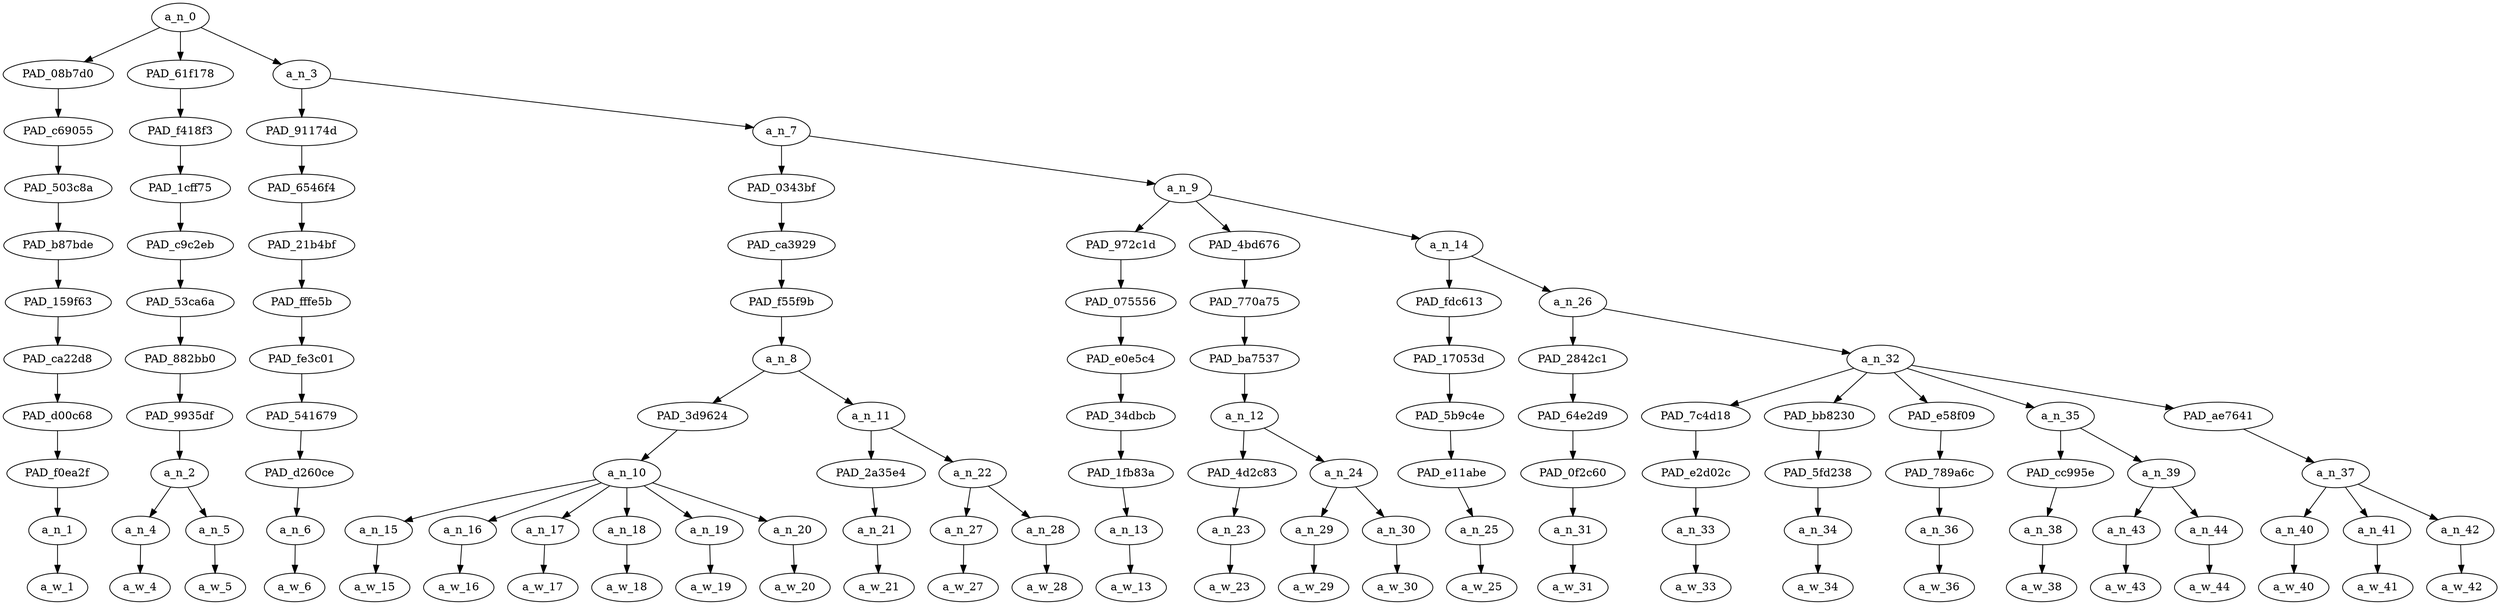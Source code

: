 strict digraph "" {
	a_n_0	[div_dir=-1,
		index=0,
		level=10,
		pos="3.0600694444444443,10!",
		text_span="[0, 1, 2, 3, 4, 5, 6, 7, 8, 9, 10, 11, 12, 13, 14, 15, 16, 17, 18, 19, 20, 21, 22, 23, 24, 25, 26, 27]",
		value=0.99999999];
	PAD_08b7d0	[div_dir=-1,
		index=0,
		level=9,
		pos="0.0,9!",
		text_span="[0]",
		value=0.02790931];
	a_n_0 -> PAD_08b7d0;
	PAD_61f178	[div_dir=-1,
		index=1,
		level=9,
		pos="1.5,9!",
		text_span="[1, 2]",
		value=0.09125780];
	a_n_0 -> PAD_61f178;
	a_n_3	[div_dir=-1,
		index=2,
		level=9,
		pos="7.680208333333334,9!",
		text_span="[3, 4, 5, 6, 7, 8, 9, 10, 11, 12, 13, 14, 15, 16, 17, 18, 19, 20, 21, 22, 23, 24, 25, 26, 27]",
		value=0.88073581];
	a_n_0 -> a_n_3;
	PAD_c69055	[div_dir=-1,
		index=0,
		level=8,
		pos="0.0,8!",
		text_span="[0]",
		value=0.02790931];
	PAD_08b7d0 -> PAD_c69055;
	PAD_503c8a	[div_dir=-1,
		index=0,
		level=7,
		pos="0.0,7!",
		text_span="[0]",
		value=0.02790931];
	PAD_c69055 -> PAD_503c8a;
	PAD_b87bde	[div_dir=-1,
		index=0,
		level=6,
		pos="0.0,6!",
		text_span="[0]",
		value=0.02790931];
	PAD_503c8a -> PAD_b87bde;
	PAD_159f63	[div_dir=-1,
		index=0,
		level=5,
		pos="0.0,5!",
		text_span="[0]",
		value=0.02790931];
	PAD_b87bde -> PAD_159f63;
	PAD_ca22d8	[div_dir=-1,
		index=0,
		level=4,
		pos="0.0,4!",
		text_span="[0]",
		value=0.02790931];
	PAD_159f63 -> PAD_ca22d8;
	PAD_d00c68	[div_dir=-1,
		index=0,
		level=3,
		pos="0.0,3!",
		text_span="[0]",
		value=0.02790931];
	PAD_ca22d8 -> PAD_d00c68;
	PAD_f0ea2f	[div_dir=-1,
		index=0,
		level=2,
		pos="0.0,2!",
		text_span="[0]",
		value=0.02790931];
	PAD_d00c68 -> PAD_f0ea2f;
	a_n_1	[div_dir=-1,
		index=0,
		level=1,
		pos="0.0,1!",
		text_span="[0]",
		value=0.02790931];
	PAD_f0ea2f -> a_n_1;
	a_w_1	[div_dir=0,
		index=0,
		level=0,
		pos="0,0!",
		text_span="[0]",
		value=and];
	a_n_1 -> a_w_1;
	PAD_f418f3	[div_dir=-1,
		index=1,
		level=8,
		pos="1.5,8!",
		text_span="[1, 2]",
		value=0.09125780];
	PAD_61f178 -> PAD_f418f3;
	PAD_1cff75	[div_dir=-1,
		index=1,
		level=7,
		pos="1.5,7!",
		text_span="[1, 2]",
		value=0.09125780];
	PAD_f418f3 -> PAD_1cff75;
	PAD_c9c2eb	[div_dir=-1,
		index=1,
		level=6,
		pos="1.5,6!",
		text_span="[1, 2]",
		value=0.09125780];
	PAD_1cff75 -> PAD_c9c2eb;
	PAD_53ca6a	[div_dir=-1,
		index=1,
		level=5,
		pos="1.5,5!",
		text_span="[1, 2]",
		value=0.09125780];
	PAD_c9c2eb -> PAD_53ca6a;
	PAD_882bb0	[div_dir=-1,
		index=1,
		level=4,
		pos="1.5,4!",
		text_span="[1, 2]",
		value=0.09125780];
	PAD_53ca6a -> PAD_882bb0;
	PAD_9935df	[div_dir=-1,
		index=1,
		level=3,
		pos="1.5,3!",
		text_span="[1, 2]",
		value=0.09125780];
	PAD_882bb0 -> PAD_9935df;
	a_n_2	[div_dir=-1,
		index=1,
		level=2,
		pos="1.5,2!",
		text_span="[1, 2]",
		value=0.09125780];
	PAD_9935df -> a_n_2;
	a_n_4	[div_dir=-1,
		index=1,
		level=1,
		pos="1.0,1!",
		text_span="[1]",
		value=0.03282557];
	a_n_2 -> a_n_4;
	a_n_5	[div_dir=-1,
		index=2,
		level=1,
		pos="2.0,1!",
		text_span="[2]",
		value=0.05829341];
	a_n_2 -> a_n_5;
	a_w_4	[div_dir=0,
		index=1,
		level=0,
		pos="1,0!",
		text_span="[1]",
		value=david];
	a_n_4 -> a_w_4;
	a_w_5	[div_dir=0,
		index=2,
		level=0,
		pos="2,0!",
		text_span="[2]",
		value=bowie];
	a_n_5 -> a_w_5;
	PAD_91174d	[div_dir=1,
		index=2,
		level=8,
		pos="3.0,8!",
		text_span="[3]",
		value=0.04174647];
	a_n_3 -> PAD_91174d;
	a_n_7	[div_dir=-1,
		index=3,
		level=8,
		pos="12.360416666666667,8!",
		text_span="[4, 5, 6, 7, 8, 9, 10, 11, 12, 13, 14, 15, 16, 17, 18, 19, 20, 21, 22, 23, 24, 25, 26, 27]",
		value=0.83893916];
	a_n_3 -> a_n_7;
	PAD_6546f4	[div_dir=1,
		index=2,
		level=7,
		pos="3.0,7!",
		text_span="[3]",
		value=0.04174647];
	PAD_91174d -> PAD_6546f4;
	PAD_21b4bf	[div_dir=1,
		index=2,
		level=6,
		pos="3.0,6!",
		text_span="[3]",
		value=0.04174647];
	PAD_6546f4 -> PAD_21b4bf;
	PAD_fffe5b	[div_dir=1,
		index=2,
		level=5,
		pos="3.0,5!",
		text_span="[3]",
		value=0.04174647];
	PAD_21b4bf -> PAD_fffe5b;
	PAD_fe3c01	[div_dir=1,
		index=2,
		level=4,
		pos="3.0,4!",
		text_span="[3]",
		value=0.04174647];
	PAD_fffe5b -> PAD_fe3c01;
	PAD_541679	[div_dir=1,
		index=2,
		level=3,
		pos="3.0,3!",
		text_span="[3]",
		value=0.04174647];
	PAD_fe3c01 -> PAD_541679;
	PAD_d260ce	[div_dir=1,
		index=2,
		level=2,
		pos="3.0,2!",
		text_span="[3]",
		value=0.04174647];
	PAD_541679 -> PAD_d260ce;
	a_n_6	[div_dir=1,
		index=3,
		level=1,
		pos="3.0,1!",
		text_span="[3]",
		value=0.04174647];
	PAD_d260ce -> a_n_6;
	a_w_6	[div_dir=0,
		index=3,
		level=0,
		pos="3,0!",
		text_span="[3]",
		value=allowed];
	a_n_6 -> a_w_6;
	PAD_0343bf	[div_dir=-1,
		index=3,
		level=7,
		pos="8.625,7!",
		text_span="[4, 5, 6, 7, 8, 9, 10, 11, 12]",
		value=0.51183951];
	a_n_7 -> PAD_0343bf;
	a_n_9	[div_dir=-1,
		index=4,
		level=7,
		pos="16.095833333333335,7!",
		text_span="[13, 14, 15, 16, 17, 18, 19, 20, 21, 22, 23, 24, 25, 26, 27]",
		value=0.32704109];
	a_n_7 -> a_n_9;
	PAD_ca3929	[div_dir=-1,
		index=3,
		level=6,
		pos="8.625,6!",
		text_span="[4, 5, 6, 7, 8, 9, 10, 11, 12]",
		value=0.51183951];
	PAD_0343bf -> PAD_ca3929;
	PAD_f55f9b	[div_dir=-1,
		index=3,
		level=5,
		pos="8.625,5!",
		text_span="[4, 5, 6, 7, 8, 9, 10, 11, 12]",
		value=0.51183951];
	PAD_ca3929 -> PAD_f55f9b;
	a_n_8	[div_dir=-1,
		index=3,
		level=4,
		pos="8.625,4!",
		text_span="[4, 5, 6, 7, 8, 9, 10, 11, 12]",
		value=0.51183951];
	PAD_f55f9b -> a_n_8;
	PAD_3d9624	[div_dir=-1,
		index=3,
		level=3,
		pos="6.5,3!",
		text_span="[4, 5, 6, 7, 8, 9]",
		value=0.43309114];
	a_n_8 -> PAD_3d9624;
	a_n_11	[div_dir=1,
		index=4,
		level=3,
		pos="10.75,3!",
		text_span="[10, 11, 12]",
		value=0.07871925];
	a_n_8 -> a_n_11;
	a_n_10	[div_dir=-1,
		index=3,
		level=2,
		pos="6.5,2!",
		text_span="[4, 5, 6, 7, 8, 9]",
		value=0.43309114];
	PAD_3d9624 -> a_n_10;
	a_n_15	[div_dir=-1,
		index=4,
		level=1,
		pos="4.0,1!",
		text_span="[4]",
		value=0.02750186];
	a_n_10 -> a_n_15;
	a_n_16	[div_dir=-1,
		index=5,
		level=1,
		pos="5.0,1!",
		text_span="[5]",
		value=0.06070127];
	a_n_10 -> a_n_16;
	a_n_17	[div_dir=1,
		index=6,
		level=1,
		pos="6.0,1!",
		text_span="[6]",
		value=0.05678364];
	a_n_10 -> a_n_17;
	a_n_18	[div_dir=1,
		index=7,
		level=1,
		pos="7.0,1!",
		text_span="[7]",
		value=0.05414026];
	a_n_10 -> a_n_18;
	a_n_19	[div_dir=-1,
		index=8,
		level=1,
		pos="8.0,1!",
		text_span="[8]",
		value=0.15425271];
	a_n_10 -> a_n_19;
	a_n_20	[div_dir=1,
		index=9,
		level=1,
		pos="9.0,1!",
		text_span="[9]",
		value=0.07964737];
	a_n_10 -> a_n_20;
	a_w_15	[div_dir=0,
		index=4,
		level=0,
		pos="4,0!",
		text_span="[4]",
		value=a];
	a_n_15 -> a_w_15;
	a_w_16	[div_dir=0,
		index=5,
		level=0,
		pos="5,0!",
		text_span="[5]",
		value=mean];
	a_n_16 -> a_w_16;
	a_w_17	[div_dir=0,
		index=6,
		level=0,
		pos="6,0!",
		text_span="[6]",
		value=black];
	a_n_17 -> a_w_17;
	a_w_18	[div_dir=0,
		index=7,
		level=0,
		pos="7,0!",
		text_span="[7]",
		value=woman];
	a_n_18 -> a_w_18;
	a_w_19	[div_dir=0,
		index=8,
		level=0,
		pos="8,0!",
		text_span="[8]",
		value=drag];
	a_n_19 -> a_w_19;
	a_w_20	[div_dir=0,
		index=9,
		level=0,
		pos="9,0!",
		text_span="[9]",
		value=queen];
	a_n_20 -> a_w_20;
	PAD_2a35e4	[div_dir=1,
		index=4,
		level=2,
		pos="10.0,2!",
		text_span="[10]",
		value=0.02786385];
	a_n_11 -> PAD_2a35e4;
	a_n_22	[div_dir=1,
		index=5,
		level=2,
		pos="11.5,2!",
		text_span="[11, 12]",
		value=0.05081335];
	a_n_11 -> a_n_22;
	a_n_21	[div_dir=1,
		index=10,
		level=1,
		pos="10.0,1!",
		text_span="[10]",
		value=0.02786385];
	PAD_2a35e4 -> a_n_21;
	a_w_21	[div_dir=0,
		index=10,
		level=0,
		pos="10,0!",
		text_span="[10]",
		value=in];
	a_n_21 -> a_w_21;
	a_n_27	[div_dir=1,
		index=11,
		level=1,
		pos="11.0,1!",
		text_span="[11]",
		value=0.02006686];
	a_n_22 -> a_n_27;
	a_n_28	[div_dir=1,
		index=12,
		level=1,
		pos="12.0,1!",
		text_span="[12]",
		value=0.03072443];
	a_n_22 -> a_n_28;
	a_w_27	[div_dir=0,
		index=11,
		level=0,
		pos="11,0!",
		text_span="[11]",
		value=san];
	a_n_27 -> a_w_27;
	a_w_28	[div_dir=0,
		index=12,
		level=0,
		pos="12,0!",
		text_span="[12]",
		value=diego];
	a_n_28 -> a_w_28;
	PAD_972c1d	[div_dir=1,
		index=5,
		level=6,
		pos="16.0,6!",
		text_span="[16]",
		value=0.01756470];
	a_n_9 -> PAD_972c1d;
	PAD_4bd676	[div_dir=-1,
		index=4,
		level=6,
		pos="13.75,6!",
		text_span="[13, 14, 15]",
		value=0.09171155];
	a_n_9 -> PAD_4bd676;
	a_n_14	[div_dir=-1,
		index=6,
		level=6,
		pos="18.5375,6!",
		text_span="[17, 18, 19, 20, 21, 22, 23, 24, 25, 26, 27]",
		value=0.21771330];
	a_n_9 -> a_n_14;
	PAD_075556	[div_dir=1,
		index=5,
		level=5,
		pos="16.0,5!",
		text_span="[16]",
		value=0.01756470];
	PAD_972c1d -> PAD_075556;
	PAD_e0e5c4	[div_dir=1,
		index=5,
		level=4,
		pos="16.0,4!",
		text_span="[16]",
		value=0.01756470];
	PAD_075556 -> PAD_e0e5c4;
	PAD_34dbcb	[div_dir=1,
		index=6,
		level=3,
		pos="16.0,3!",
		text_span="[16]",
		value=0.01756470];
	PAD_e0e5c4 -> PAD_34dbcb;
	PAD_1fb83a	[div_dir=1,
		index=8,
		level=2,
		pos="16.0,2!",
		text_span="[16]",
		value=0.01756470];
	PAD_34dbcb -> PAD_1fb83a;
	a_n_13	[div_dir=1,
		index=16,
		level=1,
		pos="16.0,1!",
		text_span="[16]",
		value=0.01756470];
	PAD_1fb83a -> a_n_13;
	a_w_13	[div_dir=0,
		index=16,
		level=0,
		pos="16,0!",
		text_span="[16]",
		value=and1];
	a_n_13 -> a_w_13;
	PAD_770a75	[div_dir=-1,
		index=4,
		level=5,
		pos="13.75,5!",
		text_span="[13, 14, 15]",
		value=0.09171155];
	PAD_4bd676 -> PAD_770a75;
	PAD_ba7537	[div_dir=-1,
		index=4,
		level=4,
		pos="13.75,4!",
		text_span="[13, 14, 15]",
		value=0.09171155];
	PAD_770a75 -> PAD_ba7537;
	a_n_12	[div_dir=-1,
		index=5,
		level=3,
		pos="13.75,3!",
		text_span="[13, 14, 15]",
		value=0.09171155];
	PAD_ba7537 -> a_n_12;
	PAD_4d2c83	[div_dir=-1,
		index=6,
		level=2,
		pos="13.0,2!",
		text_span="[13]",
		value=0.03908987];
	a_n_12 -> PAD_4d2c83;
	a_n_24	[div_dir=1,
		index=7,
		level=2,
		pos="14.5,2!",
		text_span="[14, 15]",
		value=0.05261207];
	a_n_12 -> a_n_24;
	a_n_23	[div_dir=-1,
		index=13,
		level=1,
		pos="13.0,1!",
		text_span="[13]",
		value=0.03908987];
	PAD_4d2c83 -> a_n_23;
	a_w_23	[div_dir=0,
		index=13,
		level=0,
		pos="13,0!",
		text_span="[13]",
		value=destroy];
	a_n_23 -> a_w_23;
	a_n_29	[div_dir=1,
		index=14,
		level=1,
		pos="14.0,1!",
		text_span="[14]",
		value=0.02118782];
	a_n_24 -> a_n_29;
	a_n_30	[div_dir=1,
		index=15,
		level=1,
		pos="15.0,1!",
		text_span="[15]",
		value=0.03129532];
	a_n_24 -> a_n_30;
	a_w_29	[div_dir=0,
		index=14,
		level=0,
		pos="14,0!",
		text_span="[14]",
		value=his];
	a_n_29 -> a_w_29;
	a_w_30	[div_dir=0,
		index=15,
		level=0,
		pos="15,0!",
		text_span="[15]",
		value=career];
	a_n_30 -> a_w_30;
	PAD_fdc613	[div_dir=-1,
		index=6,
		level=5,
		pos="17.0,5!",
		text_span="[17]",
		value=0.02101962];
	a_n_14 -> PAD_fdc613;
	a_n_26	[div_dir=-1,
		index=7,
		level=5,
		pos="20.075,5!",
		text_span="[18, 19, 20, 21, 22, 23, 24, 25, 26, 27]",
		value=0.19660849];
	a_n_14 -> a_n_26;
	PAD_17053d	[div_dir=-1,
		index=6,
		level=4,
		pos="17.0,4!",
		text_span="[17]",
		value=0.02101962];
	PAD_fdc613 -> PAD_17053d;
	PAD_5b9c4e	[div_dir=-1,
		index=7,
		level=3,
		pos="17.0,3!",
		text_span="[17]",
		value=0.02101962];
	PAD_17053d -> PAD_5b9c4e;
	PAD_e11abe	[div_dir=-1,
		index=9,
		level=2,
		pos="17.0,2!",
		text_span="[17]",
		value=0.02101962];
	PAD_5b9c4e -> PAD_e11abe;
	a_n_25	[div_dir=-1,
		index=17,
		level=1,
		pos="17.0,1!",
		text_span="[17]",
		value=0.02101962];
	PAD_e11abe -> a_n_25;
	a_w_25	[div_dir=0,
		index=17,
		level=0,
		pos="17,0!",
		text_span="[17]",
		value=had];
	a_n_25 -> a_w_25;
	PAD_2842c1	[div_dir=1,
		index=7,
		level=4,
		pos="18.0,4!",
		text_span="[18]",
		value=0.01853530];
	a_n_26 -> PAD_2842c1;
	a_n_32	[div_dir=-1,
		index=8,
		level=4,
		pos="22.15,4!",
		text_span="[19, 20, 21, 22, 23, 24, 25, 26, 27]",
		value=0.17799360];
	a_n_26 -> a_n_32;
	PAD_64e2d9	[div_dir=1,
		index=8,
		level=3,
		pos="18.0,3!",
		text_span="[18]",
		value=0.01853530];
	PAD_2842c1 -> PAD_64e2d9;
	PAD_0f2c60	[div_dir=1,
		index=10,
		level=2,
		pos="18.0,2!",
		text_span="[18]",
		value=0.01853530];
	PAD_64e2d9 -> PAD_0f2c60;
	a_n_31	[div_dir=1,
		index=18,
		level=1,
		pos="18.0,1!",
		text_span="[18]",
		value=0.01853530];
	PAD_0f2c60 -> a_n_31;
	a_w_31	[div_dir=0,
		index=18,
		level=0,
		pos="18,0!",
		text_span="[18]",
		value=him];
	a_n_31 -> a_w_31;
	PAD_7c4d18	[div_dir=1,
		index=9,
		level=3,
		pos="19.0,3!",
		text_span="[19]",
		value=0.02063301];
	a_n_32 -> PAD_7c4d18;
	PAD_bb8230	[div_dir=-1,
		index=10,
		level=3,
		pos="20.0,3!",
		text_span="[20]",
		value=0.01471766];
	a_n_32 -> PAD_bb8230;
	PAD_e58f09	[div_dir=1,
		index=12,
		level=3,
		pos="24.0,3!",
		text_span="[24]",
		value=0.01950413];
	a_n_32 -> PAD_e58f09;
	a_n_35	[div_dir=-1,
		index=11,
		level=3,
		pos="21.75,3!",
		text_span="[21, 22, 23]",
		value=0.05322196];
	a_n_32 -> a_n_35;
	PAD_ae7641	[div_dir=-1,
		index=13,
		level=3,
		pos="26.0,3!",
		text_span="[25, 26, 27]",
		value=0.06978948];
	a_n_32 -> PAD_ae7641;
	PAD_e2d02c	[div_dir=1,
		index=11,
		level=2,
		pos="19.0,2!",
		text_span="[19]",
		value=0.02063301];
	PAD_7c4d18 -> PAD_e2d02c;
	a_n_33	[div_dir=1,
		index=19,
		level=1,
		pos="19.0,1!",
		text_span="[19]",
		value=0.02063301];
	PAD_e2d02c -> a_n_33;
	a_w_33	[div_dir=0,
		index=19,
		level=0,
		pos="19,0!",
		text_span="[19]",
		value=locked];
	a_n_33 -> a_w_33;
	PAD_5fd238	[div_dir=-1,
		index=12,
		level=2,
		pos="20.0,2!",
		text_span="[20]",
		value=0.01471766];
	PAD_bb8230 -> PAD_5fd238;
	a_n_34	[div_dir=-1,
		index=20,
		level=1,
		pos="20.0,1!",
		text_span="[20]",
		value=0.01471766];
	PAD_5fd238 -> a_n_34;
	a_w_34	[div_dir=0,
		index=20,
		level=0,
		pos="20,0!",
		text_span="[20]",
		value=up];
	a_n_34 -> a_w_34;
	PAD_789a6c	[div_dir=1,
		index=15,
		level=2,
		pos="24.0,2!",
		text_span="[24]",
		value=0.01950413];
	PAD_e58f09 -> PAD_789a6c;
	a_n_36	[div_dir=1,
		index=24,
		level=1,
		pos="24.0,1!",
		text_span="[24]",
		value=0.01950413];
	PAD_789a6c -> a_n_36;
	a_w_36	[div_dir=0,
		index=24,
		level=0,
		pos="24,0!",
		text_span="[24]",
		value=y];
	a_n_36 -> a_w_36;
	PAD_cc995e	[div_dir=-1,
		index=13,
		level=2,
		pos="21.0,2!",
		text_span="[21]",
		value=0.02102437];
	a_n_35 -> PAD_cc995e;
	a_n_39	[div_dir=1,
		index=14,
		level=2,
		pos="22.5,2!",
		text_span="[22, 23]",
		value=0.03217730];
	a_n_35 -> a_n_39;
	a_n_38	[div_dir=-1,
		index=21,
		level=1,
		pos="21.0,1!",
		text_span="[21]",
		value=0.02102437];
	PAD_cc995e -> a_n_38;
	a_w_38	[div_dir=0,
		index=21,
		level=0,
		pos="21,0!",
		text_span="[21]",
		value=in1];
	a_n_38 -> a_w_38;
	a_n_43	[div_dir=-1,
		index=22,
		level=1,
		pos="22.0,1!",
		text_span="[22]",
		value=0.01440821];
	a_n_39 -> a_n_43;
	a_n_44	[div_dir=1,
		index=23,
		level=1,
		pos="23.0,1!",
		text_span="[23]",
		value=0.01776592];
	a_n_39 -> a_n_44;
	a_w_43	[div_dir=0,
		index=22,
		level=0,
		pos="22,0!",
		text_span="[22]",
		value=a1];
	a_n_43 -> a_w_43;
	a_w_44	[div_dir=0,
		index=23,
		level=0,
		pos="23,0!",
		text_span="[23]",
		value=c];
	a_n_44 -> a_w_44;
	a_n_37	[div_dir=-1,
		index=16,
		level=2,
		pos="26.0,2!",
		text_span="[25, 26, 27]",
		value=0.06978948];
	PAD_ae7641 -> a_n_37;
	a_n_40	[div_dir=-1,
		index=25,
		level=1,
		pos="25.0,1!",
		text_span="[25]",
		value=0.01640210];
	a_n_37 -> a_n_40;
	a_n_41	[div_dir=-1,
		index=26,
		level=1,
		pos="26.0,1!",
		text_span="[26]",
		value=0.02864024];
	a_n_37 -> a_n_41;
	a_n_42	[div_dir=-1,
		index=27,
		level=1,
		pos="27.0,1!",
		text_span="[27]",
		value=0.02454599];
	a_n_37 -> a_n_42;
	a_w_40	[div_dir=0,
		index=25,
		level=0,
		pos="25,0!",
		text_span="[25]",
		value=a2];
	a_n_40 -> a_w_40;
	a_w_41	[div_dir=0,
		index=26,
		level=0,
		pos="26,0!",
		text_span="[26]",
		value=prison];
	a_n_41 -> a_w_41;
	a_w_42	[div_dir=0,
		index=27,
		level=0,
		pos="27,0!",
		text_span="[27]",
		value=camp];
	a_n_42 -> a_w_42;
}
